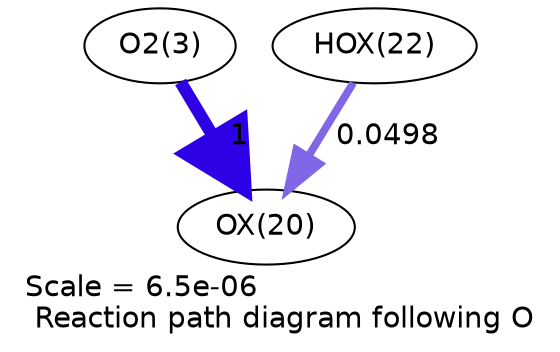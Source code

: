 digraph reaction_paths {
center=1;
s5 -> s54[fontname="Helvetica", penwidth=6, arrowsize=3, color="0.7, 1.5, 0.9"
, label=" 1"];
s56 -> s54[fontname="Helvetica", penwidth=3.73, arrowsize=1.87, color="0.7, 0.55, 0.9"
, label=" 0.0498"];
s5 [ fontname="Helvetica", label="O2(3)"];
s54 [ fontname="Helvetica", label="OX(20)"];
s56 [ fontname="Helvetica", label="HOX(22)"];
 label = "Scale = 6.5e-06\l Reaction path diagram following O";
 fontname = "Helvetica";
}
